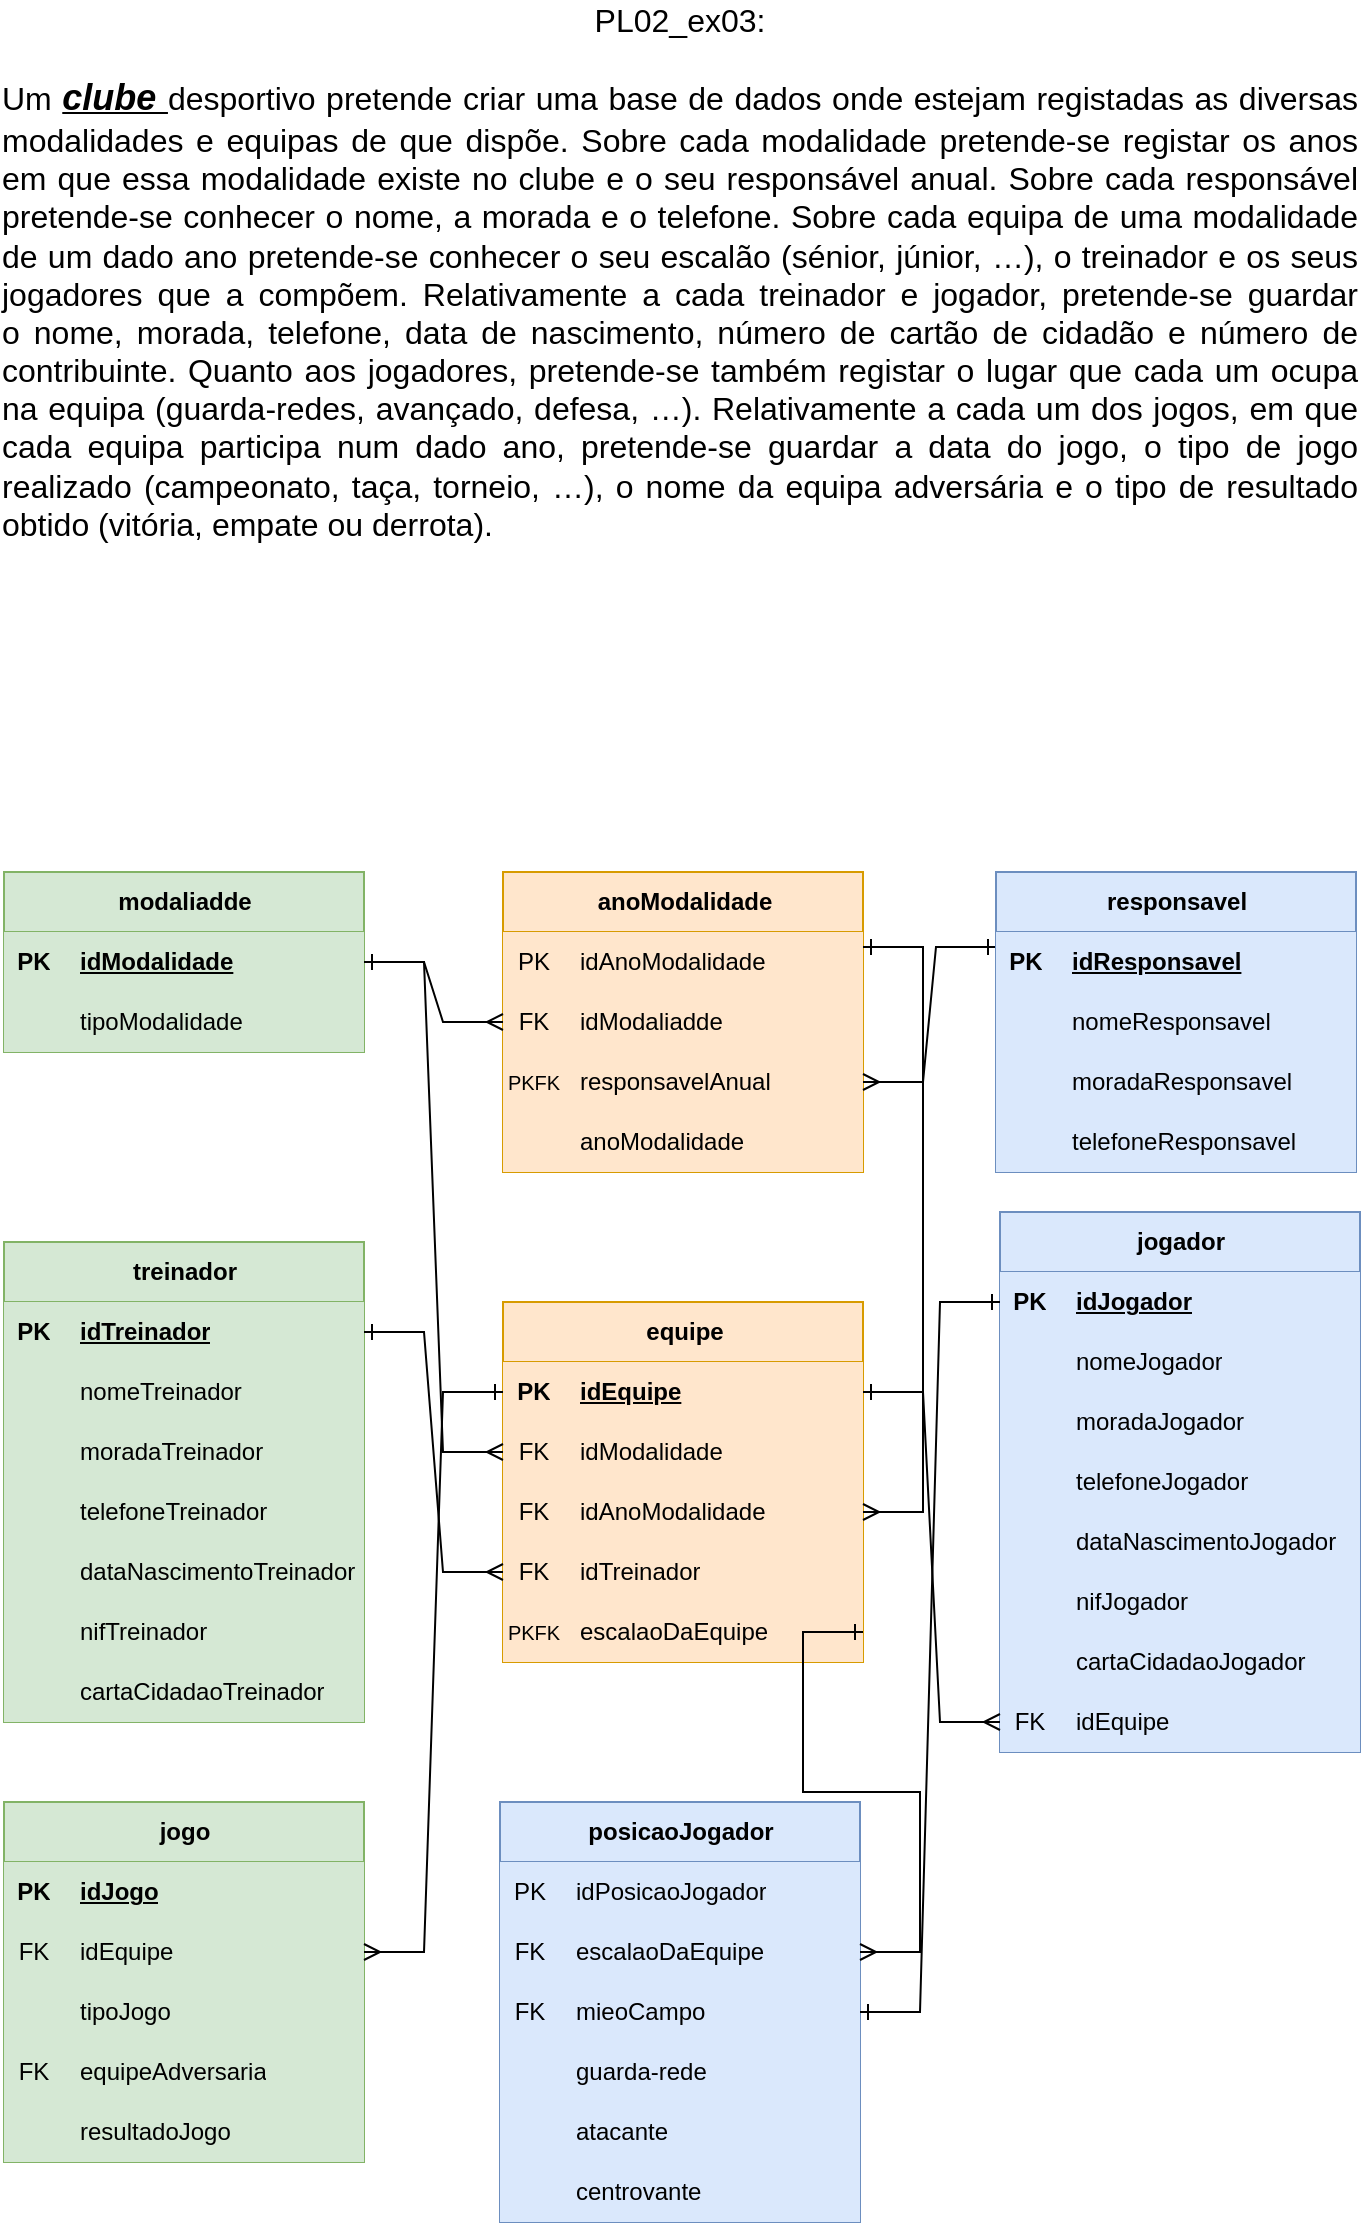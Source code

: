 <mxfile version="21.7.4" type="github">
  <diagram id="prtHgNgQTEPvFCAcTncT" name="Page-1">
    <mxGraphModel dx="934" dy="508" grid="1" gridSize="10" guides="1" tooltips="1" connect="1" arrows="1" fold="1" page="1" pageScale="1" pageWidth="827" pageHeight="1169" math="0" shadow="0">
      <root>
        <mxCell id="0" />
        <mxCell id="1" parent="0" />
        <mxCell id="mcnspqe6lvyVPsn5HiCh-1" value="&lt;div style=&quot;&quot;&gt;&lt;span style=&quot;font-size: 16px;&quot;&gt;PL02_ex03:&lt;/span&gt;&lt;/div&gt;&lt;div style=&quot;text-align: justify;&quot;&gt;&lt;span style=&quot;font-size: 16px; background-color: initial;&quot;&gt;&lt;br&gt;&lt;/span&gt;&lt;/div&gt;&lt;div style=&quot;text-align: justify;&quot;&gt;&lt;span style=&quot;background-color: initial;&quot;&gt;&lt;span style=&quot;font-size: 16px;&quot;&gt;Um &lt;/span&gt;&lt;b style=&quot;&quot;&gt;&lt;i style=&quot;&quot;&gt;&lt;u style=&quot;&quot;&gt;&lt;font style=&quot;font-size: 18px;&quot;&gt;clube &lt;/font&gt;&lt;/u&gt;&lt;/i&gt;&lt;/b&gt;&lt;span style=&quot;font-size: 16px;&quot;&gt;desportivo pretende criar uma base de dados onde estejam registadas as diversas modalidades e equipas de que dispõe. Sobre cada modalidade pretende-se registar os anos em que essa modalidade existe no clube e o seu responsável anual. Sobre cada responsável pretende-se conhecer o nome, a morada e o telefone. Sobre cada equipa de uma modalidade de um dado ano pretende-se conhecer o seu escalão (sénior, júnior, …), o treinador e os seus jogadores que a compõem. Relativamente a cada treinador e jogador, pretende-se guardar o&amp;nbsp;&lt;/span&gt;&lt;/span&gt;&lt;span style=&quot;background-color: initial; font-size: 16px;&quot;&gt;nome, morada, telefone, data de nascimento, número de cartão de cidadão e número de contribuinte. Quanto aos jogadores, pretende-se também registar o lugar que cada um ocupa na equipa (guarda-redes, avançado, defesa, …). Relativamente a cada um dos jogos, em que cada equipa participa num dado ano, pretende-se guardar a data do jogo, o tipo de jogo realizado (campeonato, taça, torneio, …), o nome da equipa adversária e o tipo de resultado obtido (vitória, empate ou derrota).&lt;/span&gt;&lt;/div&gt;" style="text;html=1;strokeColor=none;fillColor=none;align=center;verticalAlign=middle;whiteSpace=wrap;rounded=0;" vertex="1" parent="1">
          <mxGeometry x="74" width="680" height="270" as="geometry" />
        </mxCell>
        <mxCell id="mcnspqe6lvyVPsn5HiCh-46" value="modaliadde" style="shape=table;startSize=30;container=1;collapsible=1;childLayout=tableLayout;fixedRows=1;rowLines=0;fontStyle=1;align=center;resizeLast=1;html=1;fillColor=#d5e8d4;strokeColor=#82b366;" vertex="1" parent="1">
          <mxGeometry x="76" y="435" width="180" height="90" as="geometry" />
        </mxCell>
        <mxCell id="mcnspqe6lvyVPsn5HiCh-47" value="" style="shape=tableRow;horizontal=0;startSize=0;swimlaneHead=0;swimlaneBody=0;fillColor=#d5e8d4;collapsible=0;dropTarget=0;points=[[0,0.5],[1,0.5]];portConstraint=eastwest;top=0;left=0;right=0;bottom=1;strokeColor=#82b366;" vertex="1" parent="mcnspqe6lvyVPsn5HiCh-46">
          <mxGeometry y="30" width="180" height="30" as="geometry" />
        </mxCell>
        <mxCell id="mcnspqe6lvyVPsn5HiCh-48" value="PK" style="shape=partialRectangle;connectable=0;fillColor=#d5e8d4;top=0;left=0;bottom=0;right=0;fontStyle=1;overflow=hidden;whiteSpace=wrap;html=1;strokeColor=#82b366;" vertex="1" parent="mcnspqe6lvyVPsn5HiCh-47">
          <mxGeometry width="30" height="30" as="geometry">
            <mxRectangle width="30" height="30" as="alternateBounds" />
          </mxGeometry>
        </mxCell>
        <mxCell id="mcnspqe6lvyVPsn5HiCh-49" value="idModalidade" style="shape=partialRectangle;connectable=0;fillColor=#d5e8d4;top=0;left=0;bottom=0;right=0;align=left;spacingLeft=6;fontStyle=5;overflow=hidden;whiteSpace=wrap;html=1;strokeColor=#82b366;" vertex="1" parent="mcnspqe6lvyVPsn5HiCh-47">
          <mxGeometry x="30" width="150" height="30" as="geometry">
            <mxRectangle width="150" height="30" as="alternateBounds" />
          </mxGeometry>
        </mxCell>
        <mxCell id="mcnspqe6lvyVPsn5HiCh-50" value="" style="shape=tableRow;horizontal=0;startSize=0;swimlaneHead=0;swimlaneBody=0;fillColor=#d5e8d4;collapsible=0;dropTarget=0;points=[[0,0.5],[1,0.5]];portConstraint=eastwest;top=0;left=0;right=0;bottom=0;strokeColor=#82b366;" vertex="1" parent="mcnspqe6lvyVPsn5HiCh-46">
          <mxGeometry y="60" width="180" height="30" as="geometry" />
        </mxCell>
        <mxCell id="mcnspqe6lvyVPsn5HiCh-51" value="" style="shape=partialRectangle;connectable=0;fillColor=#d5e8d4;top=0;left=0;bottom=0;right=0;editable=1;overflow=hidden;whiteSpace=wrap;html=1;strokeColor=#82b366;" vertex="1" parent="mcnspqe6lvyVPsn5HiCh-50">
          <mxGeometry width="30" height="30" as="geometry">
            <mxRectangle width="30" height="30" as="alternateBounds" />
          </mxGeometry>
        </mxCell>
        <mxCell id="mcnspqe6lvyVPsn5HiCh-52" value="tipoModalidade" style="shape=partialRectangle;connectable=0;fillColor=#d5e8d4;top=0;left=0;bottom=0;right=0;align=left;spacingLeft=6;overflow=hidden;whiteSpace=wrap;html=1;strokeColor=#82b366;" vertex="1" parent="mcnspqe6lvyVPsn5HiCh-50">
          <mxGeometry x="30" width="150" height="30" as="geometry">
            <mxRectangle width="150" height="30" as="alternateBounds" />
          </mxGeometry>
        </mxCell>
        <mxCell id="mcnspqe6lvyVPsn5HiCh-62" value="anoModalidade" style="shape=table;startSize=30;container=1;collapsible=1;childLayout=tableLayout;fixedRows=1;rowLines=0;fontStyle=1;align=center;resizeLast=1;html=1;fillColor=#ffe6cc;strokeColor=#d79b00;" vertex="1" parent="1">
          <mxGeometry x="325.5" y="435" width="180" height="150" as="geometry" />
        </mxCell>
        <mxCell id="mcnspqe6lvyVPsn5HiCh-63" value="" style="shape=tableRow;horizontal=0;startSize=0;swimlaneHead=0;swimlaneBody=0;fillColor=#ffe6cc;collapsible=0;dropTarget=0;points=[[0,0.5],[1,0.5]];portConstraint=eastwest;top=0;left=0;right=0;bottom=0;strokeColor=#d79b00;" vertex="1" parent="mcnspqe6lvyVPsn5HiCh-62">
          <mxGeometry y="30" width="180" height="30" as="geometry" />
        </mxCell>
        <mxCell id="mcnspqe6lvyVPsn5HiCh-64" value="PK" style="shape=partialRectangle;connectable=0;fillColor=#ffe6cc;top=0;left=0;bottom=0;right=0;editable=1;overflow=hidden;whiteSpace=wrap;html=1;strokeColor=#d79b00;" vertex="1" parent="mcnspqe6lvyVPsn5HiCh-63">
          <mxGeometry width="30" height="30" as="geometry">
            <mxRectangle width="30" height="30" as="alternateBounds" />
          </mxGeometry>
        </mxCell>
        <mxCell id="mcnspqe6lvyVPsn5HiCh-65" value="idAnoModalidade" style="shape=partialRectangle;connectable=0;fillColor=#ffe6cc;top=0;left=0;bottom=0;right=0;align=left;spacingLeft=6;overflow=hidden;whiteSpace=wrap;html=1;strokeColor=#d79b00;" vertex="1" parent="mcnspqe6lvyVPsn5HiCh-63">
          <mxGeometry x="30" width="150" height="30" as="geometry">
            <mxRectangle width="150" height="30" as="alternateBounds" />
          </mxGeometry>
        </mxCell>
        <mxCell id="mcnspqe6lvyVPsn5HiCh-66" value="" style="shape=tableRow;horizontal=0;startSize=0;swimlaneHead=0;swimlaneBody=0;fillColor=#ffe6cc;collapsible=0;dropTarget=0;points=[[0,0.5],[1,0.5]];portConstraint=eastwest;top=0;left=0;right=0;bottom=0;strokeColor=#d79b00;" vertex="1" parent="mcnspqe6lvyVPsn5HiCh-62">
          <mxGeometry y="60" width="180" height="30" as="geometry" />
        </mxCell>
        <mxCell id="mcnspqe6lvyVPsn5HiCh-67" value="FK" style="shape=partialRectangle;connectable=0;fillColor=#ffe6cc;top=0;left=0;bottom=0;right=0;editable=1;overflow=hidden;whiteSpace=wrap;html=1;strokeColor=#d79b00;" vertex="1" parent="mcnspqe6lvyVPsn5HiCh-66">
          <mxGeometry width="30" height="30" as="geometry">
            <mxRectangle width="30" height="30" as="alternateBounds" />
          </mxGeometry>
        </mxCell>
        <mxCell id="mcnspqe6lvyVPsn5HiCh-68" value="idModaliadde" style="shape=partialRectangle;connectable=0;fillColor=#ffe6cc;top=0;left=0;bottom=0;right=0;align=left;spacingLeft=6;overflow=hidden;whiteSpace=wrap;html=1;strokeColor=#d79b00;" vertex="1" parent="mcnspqe6lvyVPsn5HiCh-66">
          <mxGeometry x="30" width="150" height="30" as="geometry">
            <mxRectangle width="150" height="30" as="alternateBounds" />
          </mxGeometry>
        </mxCell>
        <mxCell id="mcnspqe6lvyVPsn5HiCh-69" value="" style="shape=tableRow;horizontal=0;startSize=0;swimlaneHead=0;swimlaneBody=0;fillColor=#ffe6cc;collapsible=0;dropTarget=0;points=[[0,0.5],[1,0.5]];portConstraint=eastwest;top=0;left=0;right=0;bottom=0;strokeColor=#d79b00;" vertex="1" parent="mcnspqe6lvyVPsn5HiCh-62">
          <mxGeometry y="90" width="180" height="30" as="geometry" />
        </mxCell>
        <mxCell id="mcnspqe6lvyVPsn5HiCh-70" value="&lt;font style=&quot;font-size: 10px;&quot;&gt;PKFK&lt;/font&gt;" style="shape=partialRectangle;connectable=0;fillColor=#ffe6cc;top=0;left=0;bottom=0;right=0;editable=1;overflow=hidden;whiteSpace=wrap;html=1;strokeColor=#d79b00;" vertex="1" parent="mcnspqe6lvyVPsn5HiCh-69">
          <mxGeometry width="30" height="30" as="geometry">
            <mxRectangle width="30" height="30" as="alternateBounds" />
          </mxGeometry>
        </mxCell>
        <mxCell id="mcnspqe6lvyVPsn5HiCh-71" value="responsavelAnual" style="shape=partialRectangle;connectable=0;fillColor=#ffe6cc;top=0;left=0;bottom=0;right=0;align=left;spacingLeft=6;overflow=hidden;whiteSpace=wrap;html=1;strokeColor=#d79b00;" vertex="1" parent="mcnspqe6lvyVPsn5HiCh-69">
          <mxGeometry x="30" width="150" height="30" as="geometry">
            <mxRectangle width="150" height="30" as="alternateBounds" />
          </mxGeometry>
        </mxCell>
        <mxCell id="mcnspqe6lvyVPsn5HiCh-72" style="shape=tableRow;horizontal=0;startSize=0;swimlaneHead=0;swimlaneBody=0;fillColor=#ffe6cc;collapsible=0;dropTarget=0;points=[[0,0.5],[1,0.5]];portConstraint=eastwest;top=0;left=0;right=0;bottom=0;strokeColor=#d79b00;" vertex="1" parent="mcnspqe6lvyVPsn5HiCh-62">
          <mxGeometry y="120" width="180" height="30" as="geometry" />
        </mxCell>
        <mxCell id="mcnspqe6lvyVPsn5HiCh-73" style="shape=partialRectangle;connectable=0;fillColor=#ffe6cc;top=0;left=0;bottom=0;right=0;editable=1;overflow=hidden;whiteSpace=wrap;html=1;strokeColor=#d79b00;" vertex="1" parent="mcnspqe6lvyVPsn5HiCh-72">
          <mxGeometry width="30" height="30" as="geometry">
            <mxRectangle width="30" height="30" as="alternateBounds" />
          </mxGeometry>
        </mxCell>
        <mxCell id="mcnspqe6lvyVPsn5HiCh-74" value="anoModalidade" style="shape=partialRectangle;connectable=0;fillColor=#ffe6cc;top=0;left=0;bottom=0;right=0;align=left;spacingLeft=6;overflow=hidden;whiteSpace=wrap;html=1;strokeColor=#d79b00;" vertex="1" parent="mcnspqe6lvyVPsn5HiCh-72">
          <mxGeometry x="30" width="150" height="30" as="geometry">
            <mxRectangle width="150" height="30" as="alternateBounds" />
          </mxGeometry>
        </mxCell>
        <mxCell id="mcnspqe6lvyVPsn5HiCh-75" value="" style="edgeStyle=entityRelationEdgeStyle;fontSize=12;html=1;endArrow=ERmany;rounded=0;entryX=0;entryY=0.5;entryDx=0;entryDy=0;exitX=1;exitY=0.5;exitDx=0;exitDy=0;startArrow=ERone;startFill=0;" edge="1" parent="1" source="mcnspqe6lvyVPsn5HiCh-47" target="mcnspqe6lvyVPsn5HiCh-66">
          <mxGeometry width="100" height="100" relative="1" as="geometry">
            <mxPoint x="296" y="710" as="sourcePoint" />
            <mxPoint x="396" y="680" as="targetPoint" />
            <Array as="points">
              <mxPoint x="266" y="715" />
            </Array>
          </mxGeometry>
        </mxCell>
        <mxCell id="mcnspqe6lvyVPsn5HiCh-76" value="" style="edgeStyle=entityRelationEdgeStyle;fontSize=12;html=1;endArrow=ERmany;rounded=0;entryX=1;entryY=0.5;entryDx=0;entryDy=0;exitX=0;exitY=0.25;exitDx=0;exitDy=0;startArrow=ERone;startFill=0;" edge="1" parent="1" source="mcnspqe6lvyVPsn5HiCh-77" target="mcnspqe6lvyVPsn5HiCh-69">
          <mxGeometry width="100" height="100" relative="1" as="geometry">
            <mxPoint x="636.0" y="525" as="sourcePoint" />
            <mxPoint x="426" y="610" as="targetPoint" />
            <Array as="points">
              <mxPoint x="506" y="560" />
            </Array>
          </mxGeometry>
        </mxCell>
        <mxCell id="mcnspqe6lvyVPsn5HiCh-77" value="responsavel" style="shape=table;startSize=30;container=1;collapsible=1;childLayout=tableLayout;fixedRows=1;rowLines=0;fontStyle=1;align=center;resizeLast=1;html=1;fillColor=#dae8fc;strokeColor=#6c8ebf;" vertex="1" parent="1">
          <mxGeometry x="572" y="435" width="180" height="150" as="geometry">
            <mxRectangle x="335" y="280" width="80" height="30" as="alternateBounds" />
          </mxGeometry>
        </mxCell>
        <mxCell id="mcnspqe6lvyVPsn5HiCh-78" value="" style="shape=tableRow;horizontal=0;startSize=0;swimlaneHead=0;swimlaneBody=0;fillColor=#dae8fc;collapsible=0;dropTarget=0;points=[[0,0.5],[1,0.5]];portConstraint=eastwest;top=0;left=0;right=0;bottom=1;strokeColor=#6c8ebf;" vertex="1" parent="mcnspqe6lvyVPsn5HiCh-77">
          <mxGeometry y="30" width="180" height="30" as="geometry" />
        </mxCell>
        <mxCell id="mcnspqe6lvyVPsn5HiCh-79" value="PK" style="shape=partialRectangle;connectable=0;fillColor=#dae8fc;top=0;left=0;bottom=0;right=0;fontStyle=1;overflow=hidden;whiteSpace=wrap;html=1;strokeColor=#6c8ebf;" vertex="1" parent="mcnspqe6lvyVPsn5HiCh-78">
          <mxGeometry width="30" height="30" as="geometry">
            <mxRectangle width="30" height="30" as="alternateBounds" />
          </mxGeometry>
        </mxCell>
        <mxCell id="mcnspqe6lvyVPsn5HiCh-80" value="idResponsavel" style="shape=partialRectangle;connectable=0;fillColor=#dae8fc;top=0;left=0;bottom=0;right=0;align=left;spacingLeft=6;fontStyle=5;overflow=hidden;whiteSpace=wrap;html=1;strokeColor=#6c8ebf;" vertex="1" parent="mcnspqe6lvyVPsn5HiCh-78">
          <mxGeometry x="30" width="150" height="30" as="geometry">
            <mxRectangle width="150" height="30" as="alternateBounds" />
          </mxGeometry>
        </mxCell>
        <mxCell id="mcnspqe6lvyVPsn5HiCh-81" value="" style="shape=tableRow;horizontal=0;startSize=0;swimlaneHead=0;swimlaneBody=0;fillColor=#dae8fc;collapsible=0;dropTarget=0;points=[[0,0.5],[1,0.5]];portConstraint=eastwest;top=0;left=0;right=0;bottom=0;strokeColor=#6c8ebf;" vertex="1" parent="mcnspqe6lvyVPsn5HiCh-77">
          <mxGeometry y="60" width="180" height="30" as="geometry" />
        </mxCell>
        <mxCell id="mcnspqe6lvyVPsn5HiCh-82" value="" style="shape=partialRectangle;connectable=0;fillColor=#dae8fc;top=0;left=0;bottom=0;right=0;editable=1;overflow=hidden;whiteSpace=wrap;html=1;strokeColor=#6c8ebf;" vertex="1" parent="mcnspqe6lvyVPsn5HiCh-81">
          <mxGeometry width="30" height="30" as="geometry">
            <mxRectangle width="30" height="30" as="alternateBounds" />
          </mxGeometry>
        </mxCell>
        <mxCell id="mcnspqe6lvyVPsn5HiCh-83" value="nomeResponsavel" style="shape=partialRectangle;connectable=0;fillColor=#dae8fc;top=0;left=0;bottom=0;right=0;align=left;spacingLeft=6;overflow=hidden;whiteSpace=wrap;html=1;strokeColor=#6c8ebf;" vertex="1" parent="mcnspqe6lvyVPsn5HiCh-81">
          <mxGeometry x="30" width="150" height="30" as="geometry">
            <mxRectangle width="150" height="30" as="alternateBounds" />
          </mxGeometry>
        </mxCell>
        <mxCell id="mcnspqe6lvyVPsn5HiCh-84" value="" style="shape=tableRow;horizontal=0;startSize=0;swimlaneHead=0;swimlaneBody=0;fillColor=#dae8fc;collapsible=0;dropTarget=0;points=[[0,0.5],[1,0.5]];portConstraint=eastwest;top=0;left=0;right=0;bottom=0;strokeColor=#6c8ebf;" vertex="1" parent="mcnspqe6lvyVPsn5HiCh-77">
          <mxGeometry y="90" width="180" height="30" as="geometry" />
        </mxCell>
        <mxCell id="mcnspqe6lvyVPsn5HiCh-85" value="" style="shape=partialRectangle;connectable=0;fillColor=#dae8fc;top=0;left=0;bottom=0;right=0;editable=1;overflow=hidden;whiteSpace=wrap;html=1;strokeColor=#6c8ebf;" vertex="1" parent="mcnspqe6lvyVPsn5HiCh-84">
          <mxGeometry width="30" height="30" as="geometry">
            <mxRectangle width="30" height="30" as="alternateBounds" />
          </mxGeometry>
        </mxCell>
        <mxCell id="mcnspqe6lvyVPsn5HiCh-86" value="moradaResponsavel" style="shape=partialRectangle;connectable=0;fillColor=#dae8fc;top=0;left=0;bottom=0;right=0;align=left;spacingLeft=6;overflow=hidden;whiteSpace=wrap;html=1;strokeColor=#6c8ebf;" vertex="1" parent="mcnspqe6lvyVPsn5HiCh-84">
          <mxGeometry x="30" width="150" height="30" as="geometry">
            <mxRectangle width="150" height="30" as="alternateBounds" />
          </mxGeometry>
        </mxCell>
        <mxCell id="mcnspqe6lvyVPsn5HiCh-87" value="" style="shape=tableRow;horizontal=0;startSize=0;swimlaneHead=0;swimlaneBody=0;fillColor=#dae8fc;collapsible=0;dropTarget=0;points=[[0,0.5],[1,0.5]];portConstraint=eastwest;top=0;left=0;right=0;bottom=0;strokeColor=#6c8ebf;" vertex="1" parent="mcnspqe6lvyVPsn5HiCh-77">
          <mxGeometry y="120" width="180" height="30" as="geometry" />
        </mxCell>
        <mxCell id="mcnspqe6lvyVPsn5HiCh-88" value="" style="shape=partialRectangle;connectable=0;fillColor=#dae8fc;top=0;left=0;bottom=0;right=0;editable=1;overflow=hidden;whiteSpace=wrap;html=1;strokeColor=#6c8ebf;" vertex="1" parent="mcnspqe6lvyVPsn5HiCh-87">
          <mxGeometry width="30" height="30" as="geometry">
            <mxRectangle width="30" height="30" as="alternateBounds" />
          </mxGeometry>
        </mxCell>
        <mxCell id="mcnspqe6lvyVPsn5HiCh-89" value="telefoneResponsavel" style="shape=partialRectangle;connectable=0;fillColor=#dae8fc;top=0;left=0;bottom=0;right=0;align=left;spacingLeft=6;overflow=hidden;whiteSpace=wrap;html=1;strokeColor=#6c8ebf;" vertex="1" parent="mcnspqe6lvyVPsn5HiCh-87">
          <mxGeometry x="30" width="150" height="30" as="geometry">
            <mxRectangle width="150" height="30" as="alternateBounds" />
          </mxGeometry>
        </mxCell>
        <mxCell id="mcnspqe6lvyVPsn5HiCh-90" value="equipe" style="shape=table;startSize=30;container=1;collapsible=1;childLayout=tableLayout;fixedRows=1;rowLines=0;fontStyle=1;align=center;resizeLast=1;html=1;fillColor=#ffe6cc;strokeColor=#d79b00;" vertex="1" parent="1">
          <mxGeometry x="325.5" y="650" width="180" height="180" as="geometry">
            <mxRectangle x="335" y="280" width="80" height="30" as="alternateBounds" />
          </mxGeometry>
        </mxCell>
        <mxCell id="mcnspqe6lvyVPsn5HiCh-91" value="" style="shape=tableRow;horizontal=0;startSize=0;swimlaneHead=0;swimlaneBody=0;fillColor=#ffe6cc;collapsible=0;dropTarget=0;points=[[0,0.5],[1,0.5]];portConstraint=eastwest;top=0;left=0;right=0;bottom=1;strokeColor=#d79b00;" vertex="1" parent="mcnspqe6lvyVPsn5HiCh-90">
          <mxGeometry y="30" width="180" height="30" as="geometry" />
        </mxCell>
        <mxCell id="mcnspqe6lvyVPsn5HiCh-92" value="PK" style="shape=partialRectangle;connectable=0;fillColor=#ffe6cc;top=0;left=0;bottom=0;right=0;fontStyle=1;overflow=hidden;whiteSpace=wrap;html=1;strokeColor=#d79b00;" vertex="1" parent="mcnspqe6lvyVPsn5HiCh-91">
          <mxGeometry width="30" height="30" as="geometry">
            <mxRectangle width="30" height="30" as="alternateBounds" />
          </mxGeometry>
        </mxCell>
        <mxCell id="mcnspqe6lvyVPsn5HiCh-93" value="idEquipe" style="shape=partialRectangle;connectable=0;fillColor=#ffe6cc;top=0;left=0;bottom=0;right=0;align=left;spacingLeft=6;fontStyle=5;overflow=hidden;whiteSpace=wrap;html=1;strokeColor=#d79b00;" vertex="1" parent="mcnspqe6lvyVPsn5HiCh-91">
          <mxGeometry x="30" width="150" height="30" as="geometry">
            <mxRectangle width="150" height="30" as="alternateBounds" />
          </mxGeometry>
        </mxCell>
        <mxCell id="mcnspqe6lvyVPsn5HiCh-94" value="" style="shape=tableRow;horizontal=0;startSize=0;swimlaneHead=0;swimlaneBody=0;fillColor=#ffe6cc;collapsible=0;dropTarget=0;points=[[0,0.5],[1,0.5]];portConstraint=eastwest;top=0;left=0;right=0;bottom=0;strokeColor=#d79b00;" vertex="1" parent="mcnspqe6lvyVPsn5HiCh-90">
          <mxGeometry y="60" width="180" height="30" as="geometry" />
        </mxCell>
        <mxCell id="mcnspqe6lvyVPsn5HiCh-95" value="FK" style="shape=partialRectangle;connectable=0;fillColor=#ffe6cc;top=0;left=0;bottom=0;right=0;editable=1;overflow=hidden;whiteSpace=wrap;html=1;strokeColor=#d79b00;" vertex="1" parent="mcnspqe6lvyVPsn5HiCh-94">
          <mxGeometry width="30" height="30" as="geometry">
            <mxRectangle width="30" height="30" as="alternateBounds" />
          </mxGeometry>
        </mxCell>
        <mxCell id="mcnspqe6lvyVPsn5HiCh-96" value="idModalidade" style="shape=partialRectangle;connectable=0;fillColor=#ffe6cc;top=0;left=0;bottom=0;right=0;align=left;spacingLeft=6;overflow=hidden;whiteSpace=wrap;html=1;strokeColor=#d79b00;" vertex="1" parent="mcnspqe6lvyVPsn5HiCh-94">
          <mxGeometry x="30" width="150" height="30" as="geometry">
            <mxRectangle width="150" height="30" as="alternateBounds" />
          </mxGeometry>
        </mxCell>
        <mxCell id="mcnspqe6lvyVPsn5HiCh-97" value="" style="shape=tableRow;horizontal=0;startSize=0;swimlaneHead=0;swimlaneBody=0;fillColor=#ffe6cc;collapsible=0;dropTarget=0;points=[[0,0.5],[1,0.5]];portConstraint=eastwest;top=0;left=0;right=0;bottom=0;strokeColor=#d79b00;" vertex="1" parent="mcnspqe6lvyVPsn5HiCh-90">
          <mxGeometry y="90" width="180" height="30" as="geometry" />
        </mxCell>
        <mxCell id="mcnspqe6lvyVPsn5HiCh-98" value="FK" style="shape=partialRectangle;connectable=0;fillColor=#ffe6cc;top=0;left=0;bottom=0;right=0;editable=1;overflow=hidden;whiteSpace=wrap;html=1;strokeColor=#d79b00;" vertex="1" parent="mcnspqe6lvyVPsn5HiCh-97">
          <mxGeometry width="30" height="30" as="geometry">
            <mxRectangle width="30" height="30" as="alternateBounds" />
          </mxGeometry>
        </mxCell>
        <mxCell id="mcnspqe6lvyVPsn5HiCh-99" value="idAnoModalidade" style="shape=partialRectangle;connectable=0;fillColor=#ffe6cc;top=0;left=0;bottom=0;right=0;align=left;spacingLeft=6;overflow=hidden;whiteSpace=wrap;html=1;strokeColor=#d79b00;" vertex="1" parent="mcnspqe6lvyVPsn5HiCh-97">
          <mxGeometry x="30" width="150" height="30" as="geometry">
            <mxRectangle width="150" height="30" as="alternateBounds" />
          </mxGeometry>
        </mxCell>
        <mxCell id="mcnspqe6lvyVPsn5HiCh-100" value="" style="shape=tableRow;horizontal=0;startSize=0;swimlaneHead=0;swimlaneBody=0;fillColor=#ffe6cc;collapsible=0;dropTarget=0;points=[[0,0.5],[1,0.5]];portConstraint=eastwest;top=0;left=0;right=0;bottom=0;strokeColor=#d79b00;" vertex="1" parent="mcnspqe6lvyVPsn5HiCh-90">
          <mxGeometry y="120" width="180" height="30" as="geometry" />
        </mxCell>
        <mxCell id="mcnspqe6lvyVPsn5HiCh-101" value="FK" style="shape=partialRectangle;connectable=0;fillColor=#ffe6cc;top=0;left=0;bottom=0;right=0;editable=1;overflow=hidden;whiteSpace=wrap;html=1;strokeColor=#d79b00;" vertex="1" parent="mcnspqe6lvyVPsn5HiCh-100">
          <mxGeometry width="30" height="30" as="geometry">
            <mxRectangle width="30" height="30" as="alternateBounds" />
          </mxGeometry>
        </mxCell>
        <mxCell id="mcnspqe6lvyVPsn5HiCh-102" value="idTreinador" style="shape=partialRectangle;connectable=0;fillColor=#ffe6cc;top=0;left=0;bottom=0;right=0;align=left;spacingLeft=6;overflow=hidden;whiteSpace=wrap;html=1;strokeColor=#d79b00;" vertex="1" parent="mcnspqe6lvyVPsn5HiCh-100">
          <mxGeometry x="30" width="150" height="30" as="geometry">
            <mxRectangle width="150" height="30" as="alternateBounds" />
          </mxGeometry>
        </mxCell>
        <mxCell id="mcnspqe6lvyVPsn5HiCh-119" style="shape=tableRow;horizontal=0;startSize=0;swimlaneHead=0;swimlaneBody=0;fillColor=#ffe6cc;collapsible=0;dropTarget=0;points=[[0,0.5],[1,0.5]];portConstraint=eastwest;top=0;left=0;right=0;bottom=0;strokeColor=#d79b00;" vertex="1" parent="mcnspqe6lvyVPsn5HiCh-90">
          <mxGeometry y="150" width="180" height="30" as="geometry" />
        </mxCell>
        <mxCell id="mcnspqe6lvyVPsn5HiCh-120" value="&lt;font style=&quot;font-size: 10px;&quot;&gt;PKFK&lt;/font&gt;" style="shape=partialRectangle;connectable=0;fillColor=#ffe6cc;top=0;left=0;bottom=0;right=0;editable=1;overflow=hidden;whiteSpace=wrap;html=1;strokeColor=#d79b00;" vertex="1" parent="mcnspqe6lvyVPsn5HiCh-119">
          <mxGeometry width="30" height="30" as="geometry">
            <mxRectangle width="30" height="30" as="alternateBounds" />
          </mxGeometry>
        </mxCell>
        <mxCell id="mcnspqe6lvyVPsn5HiCh-121" value="escalaoDaEquipe" style="shape=partialRectangle;connectable=0;fillColor=#ffe6cc;top=0;left=0;bottom=0;right=0;align=left;spacingLeft=6;overflow=hidden;whiteSpace=wrap;html=1;strokeColor=#d79b00;" vertex="1" parent="mcnspqe6lvyVPsn5HiCh-119">
          <mxGeometry x="30" width="150" height="30" as="geometry">
            <mxRectangle width="150" height="30" as="alternateBounds" />
          </mxGeometry>
        </mxCell>
        <mxCell id="mcnspqe6lvyVPsn5HiCh-103" value="" style="edgeStyle=entityRelationEdgeStyle;fontSize=12;html=1;endArrow=ERmany;rounded=0;entryX=0;entryY=0.5;entryDx=0;entryDy=0;exitX=1;exitY=0.5;exitDx=0;exitDy=0;startArrow=ERone;startFill=0;" edge="1" parent="1" source="mcnspqe6lvyVPsn5HiCh-47" target="mcnspqe6lvyVPsn5HiCh-94">
          <mxGeometry width="100" height="100" relative="1" as="geometry">
            <mxPoint x="266" y="520" as="sourcePoint" />
            <mxPoint x="336" y="520" as="targetPoint" />
            <Array as="points">
              <mxPoint x="276" y="725" />
              <mxPoint x="260" y="590" />
            </Array>
          </mxGeometry>
        </mxCell>
        <mxCell id="mcnspqe6lvyVPsn5HiCh-104" value="" style="edgeStyle=entityRelationEdgeStyle;fontSize=12;html=1;endArrow=ERmany;rounded=0;entryX=1;entryY=0.5;entryDx=0;entryDy=0;exitX=1;exitY=0.25;exitDx=0;exitDy=0;startArrow=ERone;startFill=0;" edge="1" parent="1" source="mcnspqe6lvyVPsn5HiCh-62" target="mcnspqe6lvyVPsn5HiCh-97">
          <mxGeometry width="100" height="100" relative="1" as="geometry">
            <mxPoint x="626" y="670" as="sourcePoint" />
            <mxPoint x="560" y="737" as="targetPoint" />
            <Array as="points">
              <mxPoint x="560" y="757" />
            </Array>
          </mxGeometry>
        </mxCell>
        <mxCell id="mcnspqe6lvyVPsn5HiCh-105" value="treinador" style="shape=table;startSize=30;container=1;collapsible=1;childLayout=tableLayout;fixedRows=1;rowLines=0;fontStyle=1;align=center;resizeLast=1;html=1;fillColor=#d5e8d4;strokeColor=#82b366;" vertex="1" parent="1">
          <mxGeometry x="76" y="620" width="180" height="240" as="geometry">
            <mxRectangle x="335" y="280" width="80" height="30" as="alternateBounds" />
          </mxGeometry>
        </mxCell>
        <mxCell id="mcnspqe6lvyVPsn5HiCh-106" value="" style="shape=tableRow;horizontal=0;startSize=0;swimlaneHead=0;swimlaneBody=0;fillColor=#d5e8d4;collapsible=0;dropTarget=0;points=[[0,0.5],[1,0.5]];portConstraint=eastwest;top=0;left=0;right=0;bottom=1;strokeColor=#82b366;" vertex="1" parent="mcnspqe6lvyVPsn5HiCh-105">
          <mxGeometry y="30" width="180" height="30" as="geometry" />
        </mxCell>
        <mxCell id="mcnspqe6lvyVPsn5HiCh-107" value="PK" style="shape=partialRectangle;connectable=0;fillColor=#d5e8d4;top=0;left=0;bottom=0;right=0;fontStyle=1;overflow=hidden;whiteSpace=wrap;html=1;strokeColor=#82b366;" vertex="1" parent="mcnspqe6lvyVPsn5HiCh-106">
          <mxGeometry width="30" height="30" as="geometry">
            <mxRectangle width="30" height="30" as="alternateBounds" />
          </mxGeometry>
        </mxCell>
        <mxCell id="mcnspqe6lvyVPsn5HiCh-108" value="idTreinador" style="shape=partialRectangle;connectable=0;fillColor=#d5e8d4;top=0;left=0;bottom=0;right=0;align=left;spacingLeft=6;fontStyle=5;overflow=hidden;whiteSpace=wrap;html=1;strokeColor=#82b366;" vertex="1" parent="mcnspqe6lvyVPsn5HiCh-106">
          <mxGeometry x="30" width="150" height="30" as="geometry">
            <mxRectangle width="150" height="30" as="alternateBounds" />
          </mxGeometry>
        </mxCell>
        <mxCell id="mcnspqe6lvyVPsn5HiCh-109" value="" style="shape=tableRow;horizontal=0;startSize=0;swimlaneHead=0;swimlaneBody=0;fillColor=#d5e8d4;collapsible=0;dropTarget=0;points=[[0,0.5],[1,0.5]];portConstraint=eastwest;top=0;left=0;right=0;bottom=0;strokeColor=#82b366;" vertex="1" parent="mcnspqe6lvyVPsn5HiCh-105">
          <mxGeometry y="60" width="180" height="30" as="geometry" />
        </mxCell>
        <mxCell id="mcnspqe6lvyVPsn5HiCh-110" value="" style="shape=partialRectangle;connectable=0;fillColor=#d5e8d4;top=0;left=0;bottom=0;right=0;editable=1;overflow=hidden;whiteSpace=wrap;html=1;strokeColor=#82b366;" vertex="1" parent="mcnspqe6lvyVPsn5HiCh-109">
          <mxGeometry width="30" height="30" as="geometry">
            <mxRectangle width="30" height="30" as="alternateBounds" />
          </mxGeometry>
        </mxCell>
        <mxCell id="mcnspqe6lvyVPsn5HiCh-111" value="nomeTreinador" style="shape=partialRectangle;connectable=0;fillColor=#d5e8d4;top=0;left=0;bottom=0;right=0;align=left;spacingLeft=6;overflow=hidden;whiteSpace=wrap;html=1;strokeColor=#82b366;" vertex="1" parent="mcnspqe6lvyVPsn5HiCh-109">
          <mxGeometry x="30" width="150" height="30" as="geometry">
            <mxRectangle width="150" height="30" as="alternateBounds" />
          </mxGeometry>
        </mxCell>
        <mxCell id="mcnspqe6lvyVPsn5HiCh-112" value="" style="shape=tableRow;horizontal=0;startSize=0;swimlaneHead=0;swimlaneBody=0;fillColor=#d5e8d4;collapsible=0;dropTarget=0;points=[[0,0.5],[1,0.5]];portConstraint=eastwest;top=0;left=0;right=0;bottom=0;strokeColor=#82b366;" vertex="1" parent="mcnspqe6lvyVPsn5HiCh-105">
          <mxGeometry y="90" width="180" height="30" as="geometry" />
        </mxCell>
        <mxCell id="mcnspqe6lvyVPsn5HiCh-113" value="" style="shape=partialRectangle;connectable=0;fillColor=#d5e8d4;top=0;left=0;bottom=0;right=0;editable=1;overflow=hidden;whiteSpace=wrap;html=1;strokeColor=#82b366;" vertex="1" parent="mcnspqe6lvyVPsn5HiCh-112">
          <mxGeometry width="30" height="30" as="geometry">
            <mxRectangle width="30" height="30" as="alternateBounds" />
          </mxGeometry>
        </mxCell>
        <mxCell id="mcnspqe6lvyVPsn5HiCh-114" value="moradaTreinador" style="shape=partialRectangle;connectable=0;fillColor=#d5e8d4;top=0;left=0;bottom=0;right=0;align=left;spacingLeft=6;overflow=hidden;whiteSpace=wrap;html=1;strokeColor=#82b366;" vertex="1" parent="mcnspqe6lvyVPsn5HiCh-112">
          <mxGeometry x="30" width="150" height="30" as="geometry">
            <mxRectangle width="150" height="30" as="alternateBounds" />
          </mxGeometry>
        </mxCell>
        <mxCell id="mcnspqe6lvyVPsn5HiCh-115" value="" style="shape=tableRow;horizontal=0;startSize=0;swimlaneHead=0;swimlaneBody=0;fillColor=#d5e8d4;collapsible=0;dropTarget=0;points=[[0,0.5],[1,0.5]];portConstraint=eastwest;top=0;left=0;right=0;bottom=0;strokeColor=#82b366;" vertex="1" parent="mcnspqe6lvyVPsn5HiCh-105">
          <mxGeometry y="120" width="180" height="30" as="geometry" />
        </mxCell>
        <mxCell id="mcnspqe6lvyVPsn5HiCh-116" value="" style="shape=partialRectangle;connectable=0;fillColor=#d5e8d4;top=0;left=0;bottom=0;right=0;editable=1;overflow=hidden;whiteSpace=wrap;html=1;strokeColor=#82b366;" vertex="1" parent="mcnspqe6lvyVPsn5HiCh-115">
          <mxGeometry width="30" height="30" as="geometry">
            <mxRectangle width="30" height="30" as="alternateBounds" />
          </mxGeometry>
        </mxCell>
        <mxCell id="mcnspqe6lvyVPsn5HiCh-117" value="telefoneTreinador" style="shape=partialRectangle;connectable=0;fillColor=#d5e8d4;top=0;left=0;bottom=0;right=0;align=left;spacingLeft=6;overflow=hidden;whiteSpace=wrap;html=1;strokeColor=#82b366;" vertex="1" parent="mcnspqe6lvyVPsn5HiCh-115">
          <mxGeometry x="30" width="150" height="30" as="geometry">
            <mxRectangle width="150" height="30" as="alternateBounds" />
          </mxGeometry>
        </mxCell>
        <mxCell id="mcnspqe6lvyVPsn5HiCh-128" style="shape=tableRow;horizontal=0;startSize=0;swimlaneHead=0;swimlaneBody=0;fillColor=#d5e8d4;collapsible=0;dropTarget=0;points=[[0,0.5],[1,0.5]];portConstraint=eastwest;top=0;left=0;right=0;bottom=0;strokeColor=#82b366;" vertex="1" parent="mcnspqe6lvyVPsn5HiCh-105">
          <mxGeometry y="150" width="180" height="30" as="geometry" />
        </mxCell>
        <mxCell id="mcnspqe6lvyVPsn5HiCh-129" style="shape=partialRectangle;connectable=0;fillColor=#d5e8d4;top=0;left=0;bottom=0;right=0;editable=1;overflow=hidden;whiteSpace=wrap;html=1;strokeColor=#82b366;" vertex="1" parent="mcnspqe6lvyVPsn5HiCh-128">
          <mxGeometry width="30" height="30" as="geometry">
            <mxRectangle width="30" height="30" as="alternateBounds" />
          </mxGeometry>
        </mxCell>
        <mxCell id="mcnspqe6lvyVPsn5HiCh-130" value="dataNascimentoTreinador" style="shape=partialRectangle;connectable=0;fillColor=#d5e8d4;top=0;left=0;bottom=0;right=0;align=left;spacingLeft=6;overflow=hidden;whiteSpace=wrap;html=1;strokeColor=#82b366;" vertex="1" parent="mcnspqe6lvyVPsn5HiCh-128">
          <mxGeometry x="30" width="150" height="30" as="geometry">
            <mxRectangle width="150" height="30" as="alternateBounds" />
          </mxGeometry>
        </mxCell>
        <mxCell id="mcnspqe6lvyVPsn5HiCh-125" style="shape=tableRow;horizontal=0;startSize=0;swimlaneHead=0;swimlaneBody=0;fillColor=#d5e8d4;collapsible=0;dropTarget=0;points=[[0,0.5],[1,0.5]];portConstraint=eastwest;top=0;left=0;right=0;bottom=0;strokeColor=#82b366;" vertex="1" parent="mcnspqe6lvyVPsn5HiCh-105">
          <mxGeometry y="180" width="180" height="30" as="geometry" />
        </mxCell>
        <mxCell id="mcnspqe6lvyVPsn5HiCh-126" style="shape=partialRectangle;connectable=0;fillColor=#d5e8d4;top=0;left=0;bottom=0;right=0;editable=1;overflow=hidden;whiteSpace=wrap;html=1;strokeColor=#82b366;" vertex="1" parent="mcnspqe6lvyVPsn5HiCh-125">
          <mxGeometry width="30" height="30" as="geometry">
            <mxRectangle width="30" height="30" as="alternateBounds" />
          </mxGeometry>
        </mxCell>
        <mxCell id="mcnspqe6lvyVPsn5HiCh-127" value="nifTreinador" style="shape=partialRectangle;connectable=0;fillColor=#d5e8d4;top=0;left=0;bottom=0;right=0;align=left;spacingLeft=6;overflow=hidden;whiteSpace=wrap;html=1;strokeColor=#82b366;" vertex="1" parent="mcnspqe6lvyVPsn5HiCh-125">
          <mxGeometry x="30" width="150" height="30" as="geometry">
            <mxRectangle width="150" height="30" as="alternateBounds" />
          </mxGeometry>
        </mxCell>
        <mxCell id="mcnspqe6lvyVPsn5HiCh-122" style="shape=tableRow;horizontal=0;startSize=0;swimlaneHead=0;swimlaneBody=0;fillColor=#d5e8d4;collapsible=0;dropTarget=0;points=[[0,0.5],[1,0.5]];portConstraint=eastwest;top=0;left=0;right=0;bottom=0;strokeColor=#82b366;" vertex="1" parent="mcnspqe6lvyVPsn5HiCh-105">
          <mxGeometry y="210" width="180" height="30" as="geometry" />
        </mxCell>
        <mxCell id="mcnspqe6lvyVPsn5HiCh-123" style="shape=partialRectangle;connectable=0;fillColor=#d5e8d4;top=0;left=0;bottom=0;right=0;editable=1;overflow=hidden;whiteSpace=wrap;html=1;strokeColor=#82b366;" vertex="1" parent="mcnspqe6lvyVPsn5HiCh-122">
          <mxGeometry width="30" height="30" as="geometry">
            <mxRectangle width="30" height="30" as="alternateBounds" />
          </mxGeometry>
        </mxCell>
        <mxCell id="mcnspqe6lvyVPsn5HiCh-124" value="cartaCidadaoTreinador" style="shape=partialRectangle;connectable=0;fillColor=#d5e8d4;top=0;left=0;bottom=0;right=0;align=left;spacingLeft=6;overflow=hidden;whiteSpace=wrap;html=1;strokeColor=#82b366;" vertex="1" parent="mcnspqe6lvyVPsn5HiCh-122">
          <mxGeometry x="30" width="150" height="30" as="geometry">
            <mxRectangle width="150" height="30" as="alternateBounds" />
          </mxGeometry>
        </mxCell>
        <mxCell id="mcnspqe6lvyVPsn5HiCh-118" value="" style="edgeStyle=entityRelationEdgeStyle;fontSize=12;html=1;endArrow=ERmany;rounded=0;entryX=0;entryY=0.5;entryDx=0;entryDy=0;exitX=1;exitY=0.5;exitDx=0;exitDy=0;startArrow=ERone;startFill=0;" edge="1" parent="1" source="mcnspqe6lvyVPsn5HiCh-106" target="mcnspqe6lvyVPsn5HiCh-100">
          <mxGeometry width="100" height="100" relative="1" as="geometry">
            <mxPoint x="266" y="520" as="sourcePoint" />
            <mxPoint x="336" y="735" as="targetPoint" />
            <Array as="points">
              <mxPoint x="286" y="735" />
              <mxPoint x="270" y="600" />
            </Array>
          </mxGeometry>
        </mxCell>
        <mxCell id="mcnspqe6lvyVPsn5HiCh-156" value="jogador" style="shape=table;startSize=30;container=1;collapsible=1;childLayout=tableLayout;fixedRows=1;rowLines=0;fontStyle=1;align=center;resizeLast=1;html=1;fillColor=#dae8fc;strokeColor=#6c8ebf;" vertex="1" parent="1">
          <mxGeometry x="574" y="605" width="180" height="270" as="geometry">
            <mxRectangle x="335" y="280" width="80" height="30" as="alternateBounds" />
          </mxGeometry>
        </mxCell>
        <mxCell id="mcnspqe6lvyVPsn5HiCh-157" value="" style="shape=tableRow;horizontal=0;startSize=0;swimlaneHead=0;swimlaneBody=0;fillColor=#dae8fc;collapsible=0;dropTarget=0;points=[[0,0.5],[1,0.5]];portConstraint=eastwest;top=0;left=0;right=0;bottom=1;strokeColor=#6c8ebf;" vertex="1" parent="mcnspqe6lvyVPsn5HiCh-156">
          <mxGeometry y="30" width="180" height="30" as="geometry" />
        </mxCell>
        <mxCell id="mcnspqe6lvyVPsn5HiCh-158" value="PK" style="shape=partialRectangle;connectable=0;fillColor=#dae8fc;top=0;left=0;bottom=0;right=0;fontStyle=1;overflow=hidden;whiteSpace=wrap;html=1;strokeColor=#6c8ebf;" vertex="1" parent="mcnspqe6lvyVPsn5HiCh-157">
          <mxGeometry width="30" height="30" as="geometry">
            <mxRectangle width="30" height="30" as="alternateBounds" />
          </mxGeometry>
        </mxCell>
        <mxCell id="mcnspqe6lvyVPsn5HiCh-159" value="idJogador" style="shape=partialRectangle;connectable=0;fillColor=#dae8fc;top=0;left=0;bottom=0;right=0;align=left;spacingLeft=6;fontStyle=5;overflow=hidden;whiteSpace=wrap;html=1;strokeColor=#6c8ebf;" vertex="1" parent="mcnspqe6lvyVPsn5HiCh-157">
          <mxGeometry x="30" width="150" height="30" as="geometry">
            <mxRectangle width="150" height="30" as="alternateBounds" />
          </mxGeometry>
        </mxCell>
        <mxCell id="mcnspqe6lvyVPsn5HiCh-160" value="" style="shape=tableRow;horizontal=0;startSize=0;swimlaneHead=0;swimlaneBody=0;fillColor=#dae8fc;collapsible=0;dropTarget=0;points=[[0,0.5],[1,0.5]];portConstraint=eastwest;top=0;left=0;right=0;bottom=0;strokeColor=#6c8ebf;" vertex="1" parent="mcnspqe6lvyVPsn5HiCh-156">
          <mxGeometry y="60" width="180" height="30" as="geometry" />
        </mxCell>
        <mxCell id="mcnspqe6lvyVPsn5HiCh-161" value="" style="shape=partialRectangle;connectable=0;fillColor=#dae8fc;top=0;left=0;bottom=0;right=0;editable=1;overflow=hidden;whiteSpace=wrap;html=1;strokeColor=#6c8ebf;" vertex="1" parent="mcnspqe6lvyVPsn5HiCh-160">
          <mxGeometry width="30" height="30" as="geometry">
            <mxRectangle width="30" height="30" as="alternateBounds" />
          </mxGeometry>
        </mxCell>
        <mxCell id="mcnspqe6lvyVPsn5HiCh-162" value="nomeJogador" style="shape=partialRectangle;connectable=0;fillColor=#dae8fc;top=0;left=0;bottom=0;right=0;align=left;spacingLeft=6;overflow=hidden;whiteSpace=wrap;html=1;strokeColor=#6c8ebf;" vertex="1" parent="mcnspqe6lvyVPsn5HiCh-160">
          <mxGeometry x="30" width="150" height="30" as="geometry">
            <mxRectangle width="150" height="30" as="alternateBounds" />
          </mxGeometry>
        </mxCell>
        <mxCell id="mcnspqe6lvyVPsn5HiCh-163" value="" style="shape=tableRow;horizontal=0;startSize=0;swimlaneHead=0;swimlaneBody=0;fillColor=#dae8fc;collapsible=0;dropTarget=0;points=[[0,0.5],[1,0.5]];portConstraint=eastwest;top=0;left=0;right=0;bottom=0;strokeColor=#6c8ebf;" vertex="1" parent="mcnspqe6lvyVPsn5HiCh-156">
          <mxGeometry y="90" width="180" height="30" as="geometry" />
        </mxCell>
        <mxCell id="mcnspqe6lvyVPsn5HiCh-164" value="" style="shape=partialRectangle;connectable=0;fillColor=#dae8fc;top=0;left=0;bottom=0;right=0;editable=1;overflow=hidden;whiteSpace=wrap;html=1;strokeColor=#6c8ebf;" vertex="1" parent="mcnspqe6lvyVPsn5HiCh-163">
          <mxGeometry width="30" height="30" as="geometry">
            <mxRectangle width="30" height="30" as="alternateBounds" />
          </mxGeometry>
        </mxCell>
        <mxCell id="mcnspqe6lvyVPsn5HiCh-165" value="moradaJogador" style="shape=partialRectangle;connectable=0;fillColor=#dae8fc;top=0;left=0;bottom=0;right=0;align=left;spacingLeft=6;overflow=hidden;whiteSpace=wrap;html=1;strokeColor=#6c8ebf;" vertex="1" parent="mcnspqe6lvyVPsn5HiCh-163">
          <mxGeometry x="30" width="150" height="30" as="geometry">
            <mxRectangle width="150" height="30" as="alternateBounds" />
          </mxGeometry>
        </mxCell>
        <mxCell id="mcnspqe6lvyVPsn5HiCh-166" value="" style="shape=tableRow;horizontal=0;startSize=0;swimlaneHead=0;swimlaneBody=0;fillColor=#dae8fc;collapsible=0;dropTarget=0;points=[[0,0.5],[1,0.5]];portConstraint=eastwest;top=0;left=0;right=0;bottom=0;strokeColor=#6c8ebf;" vertex="1" parent="mcnspqe6lvyVPsn5HiCh-156">
          <mxGeometry y="120" width="180" height="30" as="geometry" />
        </mxCell>
        <mxCell id="mcnspqe6lvyVPsn5HiCh-167" value="" style="shape=partialRectangle;connectable=0;fillColor=#dae8fc;top=0;left=0;bottom=0;right=0;editable=1;overflow=hidden;whiteSpace=wrap;html=1;strokeColor=#6c8ebf;" vertex="1" parent="mcnspqe6lvyVPsn5HiCh-166">
          <mxGeometry width="30" height="30" as="geometry">
            <mxRectangle width="30" height="30" as="alternateBounds" />
          </mxGeometry>
        </mxCell>
        <mxCell id="mcnspqe6lvyVPsn5HiCh-168" value="telefoneJogador" style="shape=partialRectangle;connectable=0;fillColor=#dae8fc;top=0;left=0;bottom=0;right=0;align=left;spacingLeft=6;overflow=hidden;whiteSpace=wrap;html=1;strokeColor=#6c8ebf;" vertex="1" parent="mcnspqe6lvyVPsn5HiCh-166">
          <mxGeometry x="30" width="150" height="30" as="geometry">
            <mxRectangle width="150" height="30" as="alternateBounds" />
          </mxGeometry>
        </mxCell>
        <mxCell id="mcnspqe6lvyVPsn5HiCh-169" style="shape=tableRow;horizontal=0;startSize=0;swimlaneHead=0;swimlaneBody=0;fillColor=#dae8fc;collapsible=0;dropTarget=0;points=[[0,0.5],[1,0.5]];portConstraint=eastwest;top=0;left=0;right=0;bottom=0;strokeColor=#6c8ebf;" vertex="1" parent="mcnspqe6lvyVPsn5HiCh-156">
          <mxGeometry y="150" width="180" height="30" as="geometry" />
        </mxCell>
        <mxCell id="mcnspqe6lvyVPsn5HiCh-170" style="shape=partialRectangle;connectable=0;fillColor=#dae8fc;top=0;left=0;bottom=0;right=0;editable=1;overflow=hidden;whiteSpace=wrap;html=1;strokeColor=#6c8ebf;" vertex="1" parent="mcnspqe6lvyVPsn5HiCh-169">
          <mxGeometry width="30" height="30" as="geometry">
            <mxRectangle width="30" height="30" as="alternateBounds" />
          </mxGeometry>
        </mxCell>
        <mxCell id="mcnspqe6lvyVPsn5HiCh-171" value="dataNascimentoJogador" style="shape=partialRectangle;connectable=0;fillColor=#dae8fc;top=0;left=0;bottom=0;right=0;align=left;spacingLeft=6;overflow=hidden;whiteSpace=wrap;html=1;strokeColor=#6c8ebf;" vertex="1" parent="mcnspqe6lvyVPsn5HiCh-169">
          <mxGeometry x="30" width="150" height="30" as="geometry">
            <mxRectangle width="150" height="30" as="alternateBounds" />
          </mxGeometry>
        </mxCell>
        <mxCell id="mcnspqe6lvyVPsn5HiCh-172" style="shape=tableRow;horizontal=0;startSize=0;swimlaneHead=0;swimlaneBody=0;fillColor=#dae8fc;collapsible=0;dropTarget=0;points=[[0,0.5],[1,0.5]];portConstraint=eastwest;top=0;left=0;right=0;bottom=0;strokeColor=#6c8ebf;" vertex="1" parent="mcnspqe6lvyVPsn5HiCh-156">
          <mxGeometry y="180" width="180" height="30" as="geometry" />
        </mxCell>
        <mxCell id="mcnspqe6lvyVPsn5HiCh-173" style="shape=partialRectangle;connectable=0;fillColor=#dae8fc;top=0;left=0;bottom=0;right=0;editable=1;overflow=hidden;whiteSpace=wrap;html=1;strokeColor=#6c8ebf;" vertex="1" parent="mcnspqe6lvyVPsn5HiCh-172">
          <mxGeometry width="30" height="30" as="geometry">
            <mxRectangle width="30" height="30" as="alternateBounds" />
          </mxGeometry>
        </mxCell>
        <mxCell id="mcnspqe6lvyVPsn5HiCh-174" value="nifJogador" style="shape=partialRectangle;connectable=0;fillColor=#dae8fc;top=0;left=0;bottom=0;right=0;align=left;spacingLeft=6;overflow=hidden;whiteSpace=wrap;html=1;strokeColor=#6c8ebf;" vertex="1" parent="mcnspqe6lvyVPsn5HiCh-172">
          <mxGeometry x="30" width="150" height="30" as="geometry">
            <mxRectangle width="150" height="30" as="alternateBounds" />
          </mxGeometry>
        </mxCell>
        <mxCell id="mcnspqe6lvyVPsn5HiCh-175" style="shape=tableRow;horizontal=0;startSize=0;swimlaneHead=0;swimlaneBody=0;fillColor=#dae8fc;collapsible=0;dropTarget=0;points=[[0,0.5],[1,0.5]];portConstraint=eastwest;top=0;left=0;right=0;bottom=0;strokeColor=#6c8ebf;" vertex="1" parent="mcnspqe6lvyVPsn5HiCh-156">
          <mxGeometry y="210" width="180" height="30" as="geometry" />
        </mxCell>
        <mxCell id="mcnspqe6lvyVPsn5HiCh-176" style="shape=partialRectangle;connectable=0;fillColor=#dae8fc;top=0;left=0;bottom=0;right=0;editable=1;overflow=hidden;whiteSpace=wrap;html=1;strokeColor=#6c8ebf;" vertex="1" parent="mcnspqe6lvyVPsn5HiCh-175">
          <mxGeometry width="30" height="30" as="geometry">
            <mxRectangle width="30" height="30" as="alternateBounds" />
          </mxGeometry>
        </mxCell>
        <mxCell id="mcnspqe6lvyVPsn5HiCh-177" value="cartaCidadaoJogador" style="shape=partialRectangle;connectable=0;fillColor=#dae8fc;top=0;left=0;bottom=0;right=0;align=left;spacingLeft=6;overflow=hidden;whiteSpace=wrap;html=1;strokeColor=#6c8ebf;" vertex="1" parent="mcnspqe6lvyVPsn5HiCh-175">
          <mxGeometry x="30" width="150" height="30" as="geometry">
            <mxRectangle width="150" height="30" as="alternateBounds" />
          </mxGeometry>
        </mxCell>
        <mxCell id="mcnspqe6lvyVPsn5HiCh-191" style="shape=tableRow;horizontal=0;startSize=0;swimlaneHead=0;swimlaneBody=0;fillColor=#dae8fc;collapsible=0;dropTarget=0;points=[[0,0.5],[1,0.5]];portConstraint=eastwest;top=0;left=0;right=0;bottom=0;strokeColor=#6c8ebf;" vertex="1" parent="mcnspqe6lvyVPsn5HiCh-156">
          <mxGeometry y="240" width="180" height="30" as="geometry" />
        </mxCell>
        <mxCell id="mcnspqe6lvyVPsn5HiCh-192" value="FK" style="shape=partialRectangle;connectable=0;fillColor=#dae8fc;top=0;left=0;bottom=0;right=0;editable=1;overflow=hidden;whiteSpace=wrap;html=1;strokeColor=#6c8ebf;" vertex="1" parent="mcnspqe6lvyVPsn5HiCh-191">
          <mxGeometry width="30" height="30" as="geometry">
            <mxRectangle width="30" height="30" as="alternateBounds" />
          </mxGeometry>
        </mxCell>
        <mxCell id="mcnspqe6lvyVPsn5HiCh-193" value="idEquipe" style="shape=partialRectangle;connectable=0;fillColor=#dae8fc;top=0;left=0;bottom=0;right=0;align=left;spacingLeft=6;overflow=hidden;whiteSpace=wrap;html=1;strokeColor=#6c8ebf;" vertex="1" parent="mcnspqe6lvyVPsn5HiCh-191">
          <mxGeometry x="30" width="150" height="30" as="geometry">
            <mxRectangle width="150" height="30" as="alternateBounds" />
          </mxGeometry>
        </mxCell>
        <mxCell id="mcnspqe6lvyVPsn5HiCh-178" value="posicaoJogador" style="shape=table;startSize=30;container=1;collapsible=1;childLayout=tableLayout;fixedRows=1;rowLines=0;fontStyle=1;align=center;resizeLast=1;html=1;fillColor=#dae8fc;strokeColor=#6c8ebf;" vertex="1" parent="1">
          <mxGeometry x="324" y="900" width="180" height="210" as="geometry">
            <mxRectangle x="335" y="280" width="80" height="30" as="alternateBounds" />
          </mxGeometry>
        </mxCell>
        <mxCell id="mcnspqe6lvyVPsn5HiCh-182" value="" style="shape=tableRow;horizontal=0;startSize=0;swimlaneHead=0;swimlaneBody=0;fillColor=#dae8fc;collapsible=0;dropTarget=0;points=[[0,0.5],[1,0.5]];portConstraint=eastwest;top=0;left=0;right=0;bottom=0;strokeColor=#6c8ebf;" vertex="1" parent="mcnspqe6lvyVPsn5HiCh-178">
          <mxGeometry y="30" width="180" height="30" as="geometry" />
        </mxCell>
        <mxCell id="mcnspqe6lvyVPsn5HiCh-183" value="PK" style="shape=partialRectangle;connectable=0;fillColor=#dae8fc;top=0;left=0;bottom=0;right=0;editable=1;overflow=hidden;whiteSpace=wrap;html=1;strokeColor=#6c8ebf;" vertex="1" parent="mcnspqe6lvyVPsn5HiCh-182">
          <mxGeometry width="30" height="30" as="geometry">
            <mxRectangle width="30" height="30" as="alternateBounds" />
          </mxGeometry>
        </mxCell>
        <mxCell id="mcnspqe6lvyVPsn5HiCh-184" value="idPosicaoJogador" style="shape=partialRectangle;connectable=0;fillColor=#dae8fc;top=0;left=0;bottom=0;right=0;align=left;spacingLeft=6;overflow=hidden;whiteSpace=wrap;html=1;strokeColor=#6c8ebf;" vertex="1" parent="mcnspqe6lvyVPsn5HiCh-182">
          <mxGeometry x="30" width="150" height="30" as="geometry">
            <mxRectangle width="150" height="30" as="alternateBounds" />
          </mxGeometry>
        </mxCell>
        <mxCell id="mcnspqe6lvyVPsn5HiCh-185" value="" style="shape=tableRow;horizontal=0;startSize=0;swimlaneHead=0;swimlaneBody=0;fillColor=#dae8fc;collapsible=0;dropTarget=0;points=[[0,0.5],[1,0.5]];portConstraint=eastwest;top=0;left=0;right=0;bottom=0;strokeColor=#6c8ebf;" vertex="1" parent="mcnspqe6lvyVPsn5HiCh-178">
          <mxGeometry y="60" width="180" height="30" as="geometry" />
        </mxCell>
        <mxCell id="mcnspqe6lvyVPsn5HiCh-186" value="FK" style="shape=partialRectangle;connectable=0;fillColor=#dae8fc;top=0;left=0;bottom=0;right=0;editable=1;overflow=hidden;whiteSpace=wrap;html=1;strokeColor=#6c8ebf;" vertex="1" parent="mcnspqe6lvyVPsn5HiCh-185">
          <mxGeometry width="30" height="30" as="geometry">
            <mxRectangle width="30" height="30" as="alternateBounds" />
          </mxGeometry>
        </mxCell>
        <mxCell id="mcnspqe6lvyVPsn5HiCh-187" value="escalaoDaEquipe" style="shape=partialRectangle;connectable=0;fillColor=#dae8fc;top=0;left=0;bottom=0;right=0;align=left;spacingLeft=6;overflow=hidden;whiteSpace=wrap;html=1;strokeColor=#6c8ebf;" vertex="1" parent="mcnspqe6lvyVPsn5HiCh-185">
          <mxGeometry x="30" width="150" height="30" as="geometry">
            <mxRectangle width="150" height="30" as="alternateBounds" />
          </mxGeometry>
        </mxCell>
        <mxCell id="mcnspqe6lvyVPsn5HiCh-188" value="" style="shape=tableRow;horizontal=0;startSize=0;swimlaneHead=0;swimlaneBody=0;fillColor=#dae8fc;collapsible=0;dropTarget=0;points=[[0,0.5],[1,0.5]];portConstraint=eastwest;top=0;left=0;right=0;bottom=0;strokeColor=#6c8ebf;" vertex="1" parent="mcnspqe6lvyVPsn5HiCh-178">
          <mxGeometry y="90" width="180" height="30" as="geometry" />
        </mxCell>
        <mxCell id="mcnspqe6lvyVPsn5HiCh-189" value="FK" style="shape=partialRectangle;connectable=0;fillColor=#dae8fc;top=0;left=0;bottom=0;right=0;editable=1;overflow=hidden;whiteSpace=wrap;html=1;strokeColor=#6c8ebf;" vertex="1" parent="mcnspqe6lvyVPsn5HiCh-188">
          <mxGeometry width="30" height="30" as="geometry">
            <mxRectangle width="30" height="30" as="alternateBounds" />
          </mxGeometry>
        </mxCell>
        <mxCell id="mcnspqe6lvyVPsn5HiCh-190" value="mieoCampo" style="shape=partialRectangle;connectable=0;fillColor=#dae8fc;top=0;left=0;bottom=0;right=0;align=left;spacingLeft=6;overflow=hidden;whiteSpace=wrap;html=1;strokeColor=#6c8ebf;" vertex="1" parent="mcnspqe6lvyVPsn5HiCh-188">
          <mxGeometry x="30" width="150" height="30" as="geometry">
            <mxRectangle width="150" height="30" as="alternateBounds" />
          </mxGeometry>
        </mxCell>
        <mxCell id="mcnspqe6lvyVPsn5HiCh-225" style="shape=tableRow;horizontal=0;startSize=0;swimlaneHead=0;swimlaneBody=0;fillColor=#dae8fc;collapsible=0;dropTarget=0;points=[[0,0.5],[1,0.5]];portConstraint=eastwest;top=0;left=0;right=0;bottom=0;strokeColor=#6c8ebf;" vertex="1" parent="mcnspqe6lvyVPsn5HiCh-178">
          <mxGeometry y="120" width="180" height="30" as="geometry" />
        </mxCell>
        <mxCell id="mcnspqe6lvyVPsn5HiCh-226" style="shape=partialRectangle;connectable=0;fillColor=#dae8fc;top=0;left=0;bottom=0;right=0;editable=1;overflow=hidden;whiteSpace=wrap;html=1;strokeColor=#6c8ebf;" vertex="1" parent="mcnspqe6lvyVPsn5HiCh-225">
          <mxGeometry width="30" height="30" as="geometry">
            <mxRectangle width="30" height="30" as="alternateBounds" />
          </mxGeometry>
        </mxCell>
        <mxCell id="mcnspqe6lvyVPsn5HiCh-227" value="guarda-rede" style="shape=partialRectangle;connectable=0;fillColor=#dae8fc;top=0;left=0;bottom=0;right=0;align=left;spacingLeft=6;overflow=hidden;whiteSpace=wrap;html=1;strokeColor=#6c8ebf;" vertex="1" parent="mcnspqe6lvyVPsn5HiCh-225">
          <mxGeometry x="30" width="150" height="30" as="geometry">
            <mxRectangle width="150" height="30" as="alternateBounds" />
          </mxGeometry>
        </mxCell>
        <mxCell id="mcnspqe6lvyVPsn5HiCh-228" style="shape=tableRow;horizontal=0;startSize=0;swimlaneHead=0;swimlaneBody=0;fillColor=#dae8fc;collapsible=0;dropTarget=0;points=[[0,0.5],[1,0.5]];portConstraint=eastwest;top=0;left=0;right=0;bottom=0;strokeColor=#6c8ebf;" vertex="1" parent="mcnspqe6lvyVPsn5HiCh-178">
          <mxGeometry y="150" width="180" height="30" as="geometry" />
        </mxCell>
        <mxCell id="mcnspqe6lvyVPsn5HiCh-229" style="shape=partialRectangle;connectable=0;fillColor=#dae8fc;top=0;left=0;bottom=0;right=0;editable=1;overflow=hidden;whiteSpace=wrap;html=1;strokeColor=#6c8ebf;" vertex="1" parent="mcnspqe6lvyVPsn5HiCh-228">
          <mxGeometry width="30" height="30" as="geometry">
            <mxRectangle width="30" height="30" as="alternateBounds" />
          </mxGeometry>
        </mxCell>
        <mxCell id="mcnspqe6lvyVPsn5HiCh-230" value="atacante" style="shape=partialRectangle;connectable=0;fillColor=#dae8fc;top=0;left=0;bottom=0;right=0;align=left;spacingLeft=6;overflow=hidden;whiteSpace=wrap;html=1;strokeColor=#6c8ebf;" vertex="1" parent="mcnspqe6lvyVPsn5HiCh-228">
          <mxGeometry x="30" width="150" height="30" as="geometry">
            <mxRectangle width="150" height="30" as="alternateBounds" />
          </mxGeometry>
        </mxCell>
        <mxCell id="mcnspqe6lvyVPsn5HiCh-231" style="shape=tableRow;horizontal=0;startSize=0;swimlaneHead=0;swimlaneBody=0;fillColor=#dae8fc;collapsible=0;dropTarget=0;points=[[0,0.5],[1,0.5]];portConstraint=eastwest;top=0;left=0;right=0;bottom=0;strokeColor=#6c8ebf;" vertex="1" parent="mcnspqe6lvyVPsn5HiCh-178">
          <mxGeometry y="180" width="180" height="30" as="geometry" />
        </mxCell>
        <mxCell id="mcnspqe6lvyVPsn5HiCh-232" style="shape=partialRectangle;connectable=0;fillColor=#dae8fc;top=0;left=0;bottom=0;right=0;editable=1;overflow=hidden;whiteSpace=wrap;html=1;strokeColor=#6c8ebf;" vertex="1" parent="mcnspqe6lvyVPsn5HiCh-231">
          <mxGeometry width="30" height="30" as="geometry">
            <mxRectangle width="30" height="30" as="alternateBounds" />
          </mxGeometry>
        </mxCell>
        <mxCell id="mcnspqe6lvyVPsn5HiCh-233" value="centrovante" style="shape=partialRectangle;connectable=0;fillColor=#dae8fc;top=0;left=0;bottom=0;right=0;align=left;spacingLeft=6;overflow=hidden;whiteSpace=wrap;html=1;strokeColor=#6c8ebf;" vertex="1" parent="mcnspqe6lvyVPsn5HiCh-231">
          <mxGeometry x="30" width="150" height="30" as="geometry">
            <mxRectangle width="150" height="30" as="alternateBounds" />
          </mxGeometry>
        </mxCell>
        <mxCell id="mcnspqe6lvyVPsn5HiCh-197" value="" style="edgeStyle=entityRelationEdgeStyle;fontSize=12;html=1;endArrow=ERmany;rounded=0;startArrow=ERone;startFill=0;exitX=1;exitY=0.5;exitDx=0;exitDy=0;" edge="1" parent="1" source="mcnspqe6lvyVPsn5HiCh-91" target="mcnspqe6lvyVPsn5HiCh-191">
          <mxGeometry width="100" height="100" relative="1" as="geometry">
            <mxPoint x="210" y="890" as="sourcePoint" />
            <mxPoint x="320" y="1130" as="targetPoint" />
            <Array as="points">
              <mxPoint x="250" y="1105" />
              <mxPoint x="230" y="790" />
              <mxPoint x="300" y="810" />
              <mxPoint x="234" y="970" />
              <mxPoint x="250" y="1000" />
              <mxPoint x="230" y="1010" />
              <mxPoint x="70" y="880" />
              <mxPoint x="220" y="1040" />
              <mxPoint x="220" y="1030" />
            </Array>
          </mxGeometry>
        </mxCell>
        <mxCell id="mcnspqe6lvyVPsn5HiCh-198" value="jogo" style="shape=table;startSize=30;container=1;collapsible=1;childLayout=tableLayout;fixedRows=1;rowLines=0;fontStyle=1;align=center;resizeLast=1;html=1;fillColor=#d5e8d4;strokeColor=#82b366;" vertex="1" parent="1">
          <mxGeometry x="76" y="900" width="180" height="180" as="geometry">
            <mxRectangle x="335" y="280" width="80" height="30" as="alternateBounds" />
          </mxGeometry>
        </mxCell>
        <mxCell id="mcnspqe6lvyVPsn5HiCh-199" value="" style="shape=tableRow;horizontal=0;startSize=0;swimlaneHead=0;swimlaneBody=0;fillColor=#d5e8d4;collapsible=0;dropTarget=0;points=[[0,0.5],[1,0.5]];portConstraint=eastwest;top=0;left=0;right=0;bottom=1;strokeColor=#82b366;" vertex="1" parent="mcnspqe6lvyVPsn5HiCh-198">
          <mxGeometry y="30" width="180" height="30" as="geometry" />
        </mxCell>
        <mxCell id="mcnspqe6lvyVPsn5HiCh-200" value="PK" style="shape=partialRectangle;connectable=0;fillColor=#d5e8d4;top=0;left=0;bottom=0;right=0;fontStyle=1;overflow=hidden;whiteSpace=wrap;html=1;strokeColor=#82b366;" vertex="1" parent="mcnspqe6lvyVPsn5HiCh-199">
          <mxGeometry width="30" height="30" as="geometry">
            <mxRectangle width="30" height="30" as="alternateBounds" />
          </mxGeometry>
        </mxCell>
        <mxCell id="mcnspqe6lvyVPsn5HiCh-201" value="idJogo" style="shape=partialRectangle;connectable=0;fillColor=#d5e8d4;top=0;left=0;bottom=0;right=0;align=left;spacingLeft=6;fontStyle=5;overflow=hidden;whiteSpace=wrap;html=1;strokeColor=#82b366;" vertex="1" parent="mcnspqe6lvyVPsn5HiCh-199">
          <mxGeometry x="30" width="150" height="30" as="geometry">
            <mxRectangle width="150" height="30" as="alternateBounds" />
          </mxGeometry>
        </mxCell>
        <mxCell id="mcnspqe6lvyVPsn5HiCh-202" value="" style="shape=tableRow;horizontal=0;startSize=0;swimlaneHead=0;swimlaneBody=0;fillColor=#d5e8d4;collapsible=0;dropTarget=0;points=[[0,0.5],[1,0.5]];portConstraint=eastwest;top=0;left=0;right=0;bottom=0;strokeColor=#82b366;" vertex="1" parent="mcnspqe6lvyVPsn5HiCh-198">
          <mxGeometry y="60" width="180" height="30" as="geometry" />
        </mxCell>
        <mxCell id="mcnspqe6lvyVPsn5HiCh-203" value="FK" style="shape=partialRectangle;connectable=0;fillColor=#d5e8d4;top=0;left=0;bottom=0;right=0;editable=1;overflow=hidden;whiteSpace=wrap;html=1;strokeColor=#82b366;" vertex="1" parent="mcnspqe6lvyVPsn5HiCh-202">
          <mxGeometry width="30" height="30" as="geometry">
            <mxRectangle width="30" height="30" as="alternateBounds" />
          </mxGeometry>
        </mxCell>
        <mxCell id="mcnspqe6lvyVPsn5HiCh-204" value="idEquipe" style="shape=partialRectangle;connectable=0;fillColor=#d5e8d4;top=0;left=0;bottom=0;right=0;align=left;spacingLeft=6;overflow=hidden;whiteSpace=wrap;html=1;strokeColor=#82b366;" vertex="1" parent="mcnspqe6lvyVPsn5HiCh-202">
          <mxGeometry x="30" width="150" height="30" as="geometry">
            <mxRectangle width="150" height="30" as="alternateBounds" />
          </mxGeometry>
        </mxCell>
        <mxCell id="mcnspqe6lvyVPsn5HiCh-205" value="" style="shape=tableRow;horizontal=0;startSize=0;swimlaneHead=0;swimlaneBody=0;fillColor=#d5e8d4;collapsible=0;dropTarget=0;points=[[0,0.5],[1,0.5]];portConstraint=eastwest;top=0;left=0;right=0;bottom=0;strokeColor=#82b366;" vertex="1" parent="mcnspqe6lvyVPsn5HiCh-198">
          <mxGeometry y="90" width="180" height="30" as="geometry" />
        </mxCell>
        <mxCell id="mcnspqe6lvyVPsn5HiCh-206" value="" style="shape=partialRectangle;connectable=0;fillColor=#d5e8d4;top=0;left=0;bottom=0;right=0;editable=1;overflow=hidden;whiteSpace=wrap;html=1;strokeColor=#82b366;" vertex="1" parent="mcnspqe6lvyVPsn5HiCh-205">
          <mxGeometry width="30" height="30" as="geometry">
            <mxRectangle width="30" height="30" as="alternateBounds" />
          </mxGeometry>
        </mxCell>
        <mxCell id="mcnspqe6lvyVPsn5HiCh-207" value="tipoJogo" style="shape=partialRectangle;connectable=0;fillColor=#d5e8d4;top=0;left=0;bottom=0;right=0;align=left;spacingLeft=6;overflow=hidden;whiteSpace=wrap;html=1;strokeColor=#82b366;" vertex="1" parent="mcnspqe6lvyVPsn5HiCh-205">
          <mxGeometry x="30" width="150" height="30" as="geometry">
            <mxRectangle width="150" height="30" as="alternateBounds" />
          </mxGeometry>
        </mxCell>
        <mxCell id="mcnspqe6lvyVPsn5HiCh-208" value="" style="shape=tableRow;horizontal=0;startSize=0;swimlaneHead=0;swimlaneBody=0;fillColor=#d5e8d4;collapsible=0;dropTarget=0;points=[[0,0.5],[1,0.5]];portConstraint=eastwest;top=0;left=0;right=0;bottom=0;strokeColor=#82b366;" vertex="1" parent="mcnspqe6lvyVPsn5HiCh-198">
          <mxGeometry y="120" width="180" height="30" as="geometry" />
        </mxCell>
        <mxCell id="mcnspqe6lvyVPsn5HiCh-209" value="FK" style="shape=partialRectangle;connectable=0;fillColor=#d5e8d4;top=0;left=0;bottom=0;right=0;editable=1;overflow=hidden;whiteSpace=wrap;html=1;strokeColor=#82b366;" vertex="1" parent="mcnspqe6lvyVPsn5HiCh-208">
          <mxGeometry width="30" height="30" as="geometry">
            <mxRectangle width="30" height="30" as="alternateBounds" />
          </mxGeometry>
        </mxCell>
        <mxCell id="mcnspqe6lvyVPsn5HiCh-210" value="equipeAdversaria" style="shape=partialRectangle;connectable=0;fillColor=#d5e8d4;top=0;left=0;bottom=0;right=0;align=left;spacingLeft=6;overflow=hidden;whiteSpace=wrap;html=1;strokeColor=#82b366;" vertex="1" parent="mcnspqe6lvyVPsn5HiCh-208">
          <mxGeometry x="30" width="150" height="30" as="geometry">
            <mxRectangle width="150" height="30" as="alternateBounds" />
          </mxGeometry>
        </mxCell>
        <mxCell id="mcnspqe6lvyVPsn5HiCh-211" style="shape=tableRow;horizontal=0;startSize=0;swimlaneHead=0;swimlaneBody=0;fillColor=#d5e8d4;collapsible=0;dropTarget=0;points=[[0,0.5],[1,0.5]];portConstraint=eastwest;top=0;left=0;right=0;bottom=0;strokeColor=#82b366;" vertex="1" parent="mcnspqe6lvyVPsn5HiCh-198">
          <mxGeometry y="150" width="180" height="30" as="geometry" />
        </mxCell>
        <mxCell id="mcnspqe6lvyVPsn5HiCh-212" style="shape=partialRectangle;connectable=0;fillColor=#d5e8d4;top=0;left=0;bottom=0;right=0;editable=1;overflow=hidden;whiteSpace=wrap;html=1;strokeColor=#82b366;" vertex="1" parent="mcnspqe6lvyVPsn5HiCh-211">
          <mxGeometry width="30" height="30" as="geometry">
            <mxRectangle width="30" height="30" as="alternateBounds" />
          </mxGeometry>
        </mxCell>
        <mxCell id="mcnspqe6lvyVPsn5HiCh-213" value="resultadoJogo" style="shape=partialRectangle;connectable=0;fillColor=#d5e8d4;top=0;left=0;bottom=0;right=0;align=left;spacingLeft=6;overflow=hidden;whiteSpace=wrap;html=1;strokeColor=#82b366;" vertex="1" parent="mcnspqe6lvyVPsn5HiCh-211">
          <mxGeometry x="30" width="150" height="30" as="geometry">
            <mxRectangle width="150" height="30" as="alternateBounds" />
          </mxGeometry>
        </mxCell>
        <mxCell id="mcnspqe6lvyVPsn5HiCh-222" value="" style="edgeStyle=entityRelationEdgeStyle;fontSize=12;html=1;endArrow=ERmany;rounded=0;entryX=1;entryY=0.5;entryDx=0;entryDy=0;exitX=0;exitY=0.5;exitDx=0;exitDy=0;startArrow=ERone;startFill=0;" edge="1" parent="1" source="mcnspqe6lvyVPsn5HiCh-91" target="mcnspqe6lvyVPsn5HiCh-202">
          <mxGeometry width="100" height="100" relative="1" as="geometry">
            <mxPoint x="310" y="680" as="sourcePoint" />
            <mxPoint x="310" y="962" as="targetPoint" />
            <Array as="points">
              <mxPoint x="364" y="964" />
            </Array>
          </mxGeometry>
        </mxCell>
        <mxCell id="mcnspqe6lvyVPsn5HiCh-223" value="" style="edgeStyle=entityRelationEdgeStyle;fontSize=12;html=1;endArrow=ERmany;rounded=0;entryX=1;entryY=0.5;entryDx=0;entryDy=0;exitX=1;exitY=0.5;exitDx=0;exitDy=0;startArrow=ERone;startFill=0;" edge="1" parent="1" source="mcnspqe6lvyVPsn5HiCh-119" target="mcnspqe6lvyVPsn5HiCh-185">
          <mxGeometry width="100" height="100" relative="1" as="geometry">
            <mxPoint x="336" y="705" as="sourcePoint" />
            <mxPoint x="266" y="985" as="targetPoint" />
            <Array as="points">
              <mxPoint x="374" y="974" />
            </Array>
          </mxGeometry>
        </mxCell>
        <mxCell id="mcnspqe6lvyVPsn5HiCh-224" value="" style="edgeStyle=entityRelationEdgeStyle;fontSize=12;html=1;endArrow=ERone;rounded=0;entryX=1;entryY=0.5;entryDx=0;entryDy=0;exitX=0;exitY=0.5;exitDx=0;exitDy=0;startArrow=ERone;startFill=0;endFill=0;" edge="1" parent="1" source="mcnspqe6lvyVPsn5HiCh-157" target="mcnspqe6lvyVPsn5HiCh-188">
          <mxGeometry width="100" height="100" relative="1" as="geometry">
            <mxPoint x="336" y="705" as="sourcePoint" />
            <mxPoint x="266" y="985" as="targetPoint" />
            <Array as="points">
              <mxPoint x="374" y="974" />
            </Array>
          </mxGeometry>
        </mxCell>
      </root>
    </mxGraphModel>
  </diagram>
</mxfile>
